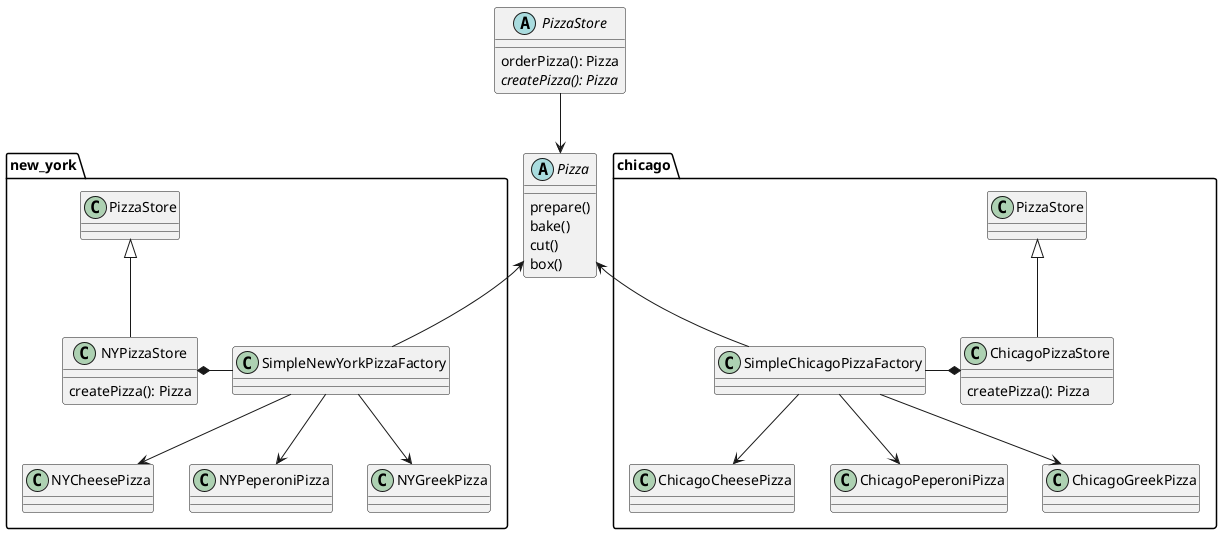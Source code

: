@startuml

abstract class PizzaStore{
    orderPizza(): Pizza
    {abstract}  createPizza(): Pizza
}
PizzaStore -down-> Pizza
abstract class Pizza{
    prepare()
    bake()
    cut()
    box()
}

package new_york{
    class NYPizzaStore extends PizzaStore{
    createPizza(): Pizza
    }
    NYPizzaStore *- SimpleNewYorkPizzaFactory

    class NYCheesePizza
    class NYPeperoniPizza
    class NYGreekPizza

    SimpleNewYorkPizzaFactory -up-> Pizza
    SimpleNewYorkPizzaFactory -down-> NYCheesePizza
    SimpleNewYorkPizzaFactory -down-> NYGreekPizza
    SimpleNewYorkPizzaFactory -down-> NYPeperoniPizza
}

package chicago{
    class ChicagoPizzaStore extends PizzaStore{
        createPizza(): Pizza
    }
    SimpleChicagoPizzaFactory -* ChicagoPizzaStore    

    class ChicagoCheesePizza
    class ChicagoPeperoniPizza
    class ChicagoGreekPizza

    SimpleChicagoPizzaFactory -up-> Pizza
    SimpleChicagoPizzaFactory -down-> ChicagoCheesePizza
    SimpleChicagoPizzaFactory -down-> ChicagoGreekPizza
    SimpleChicagoPizzaFactory -down-> ChicagoPeperoniPizza
}




@enduml